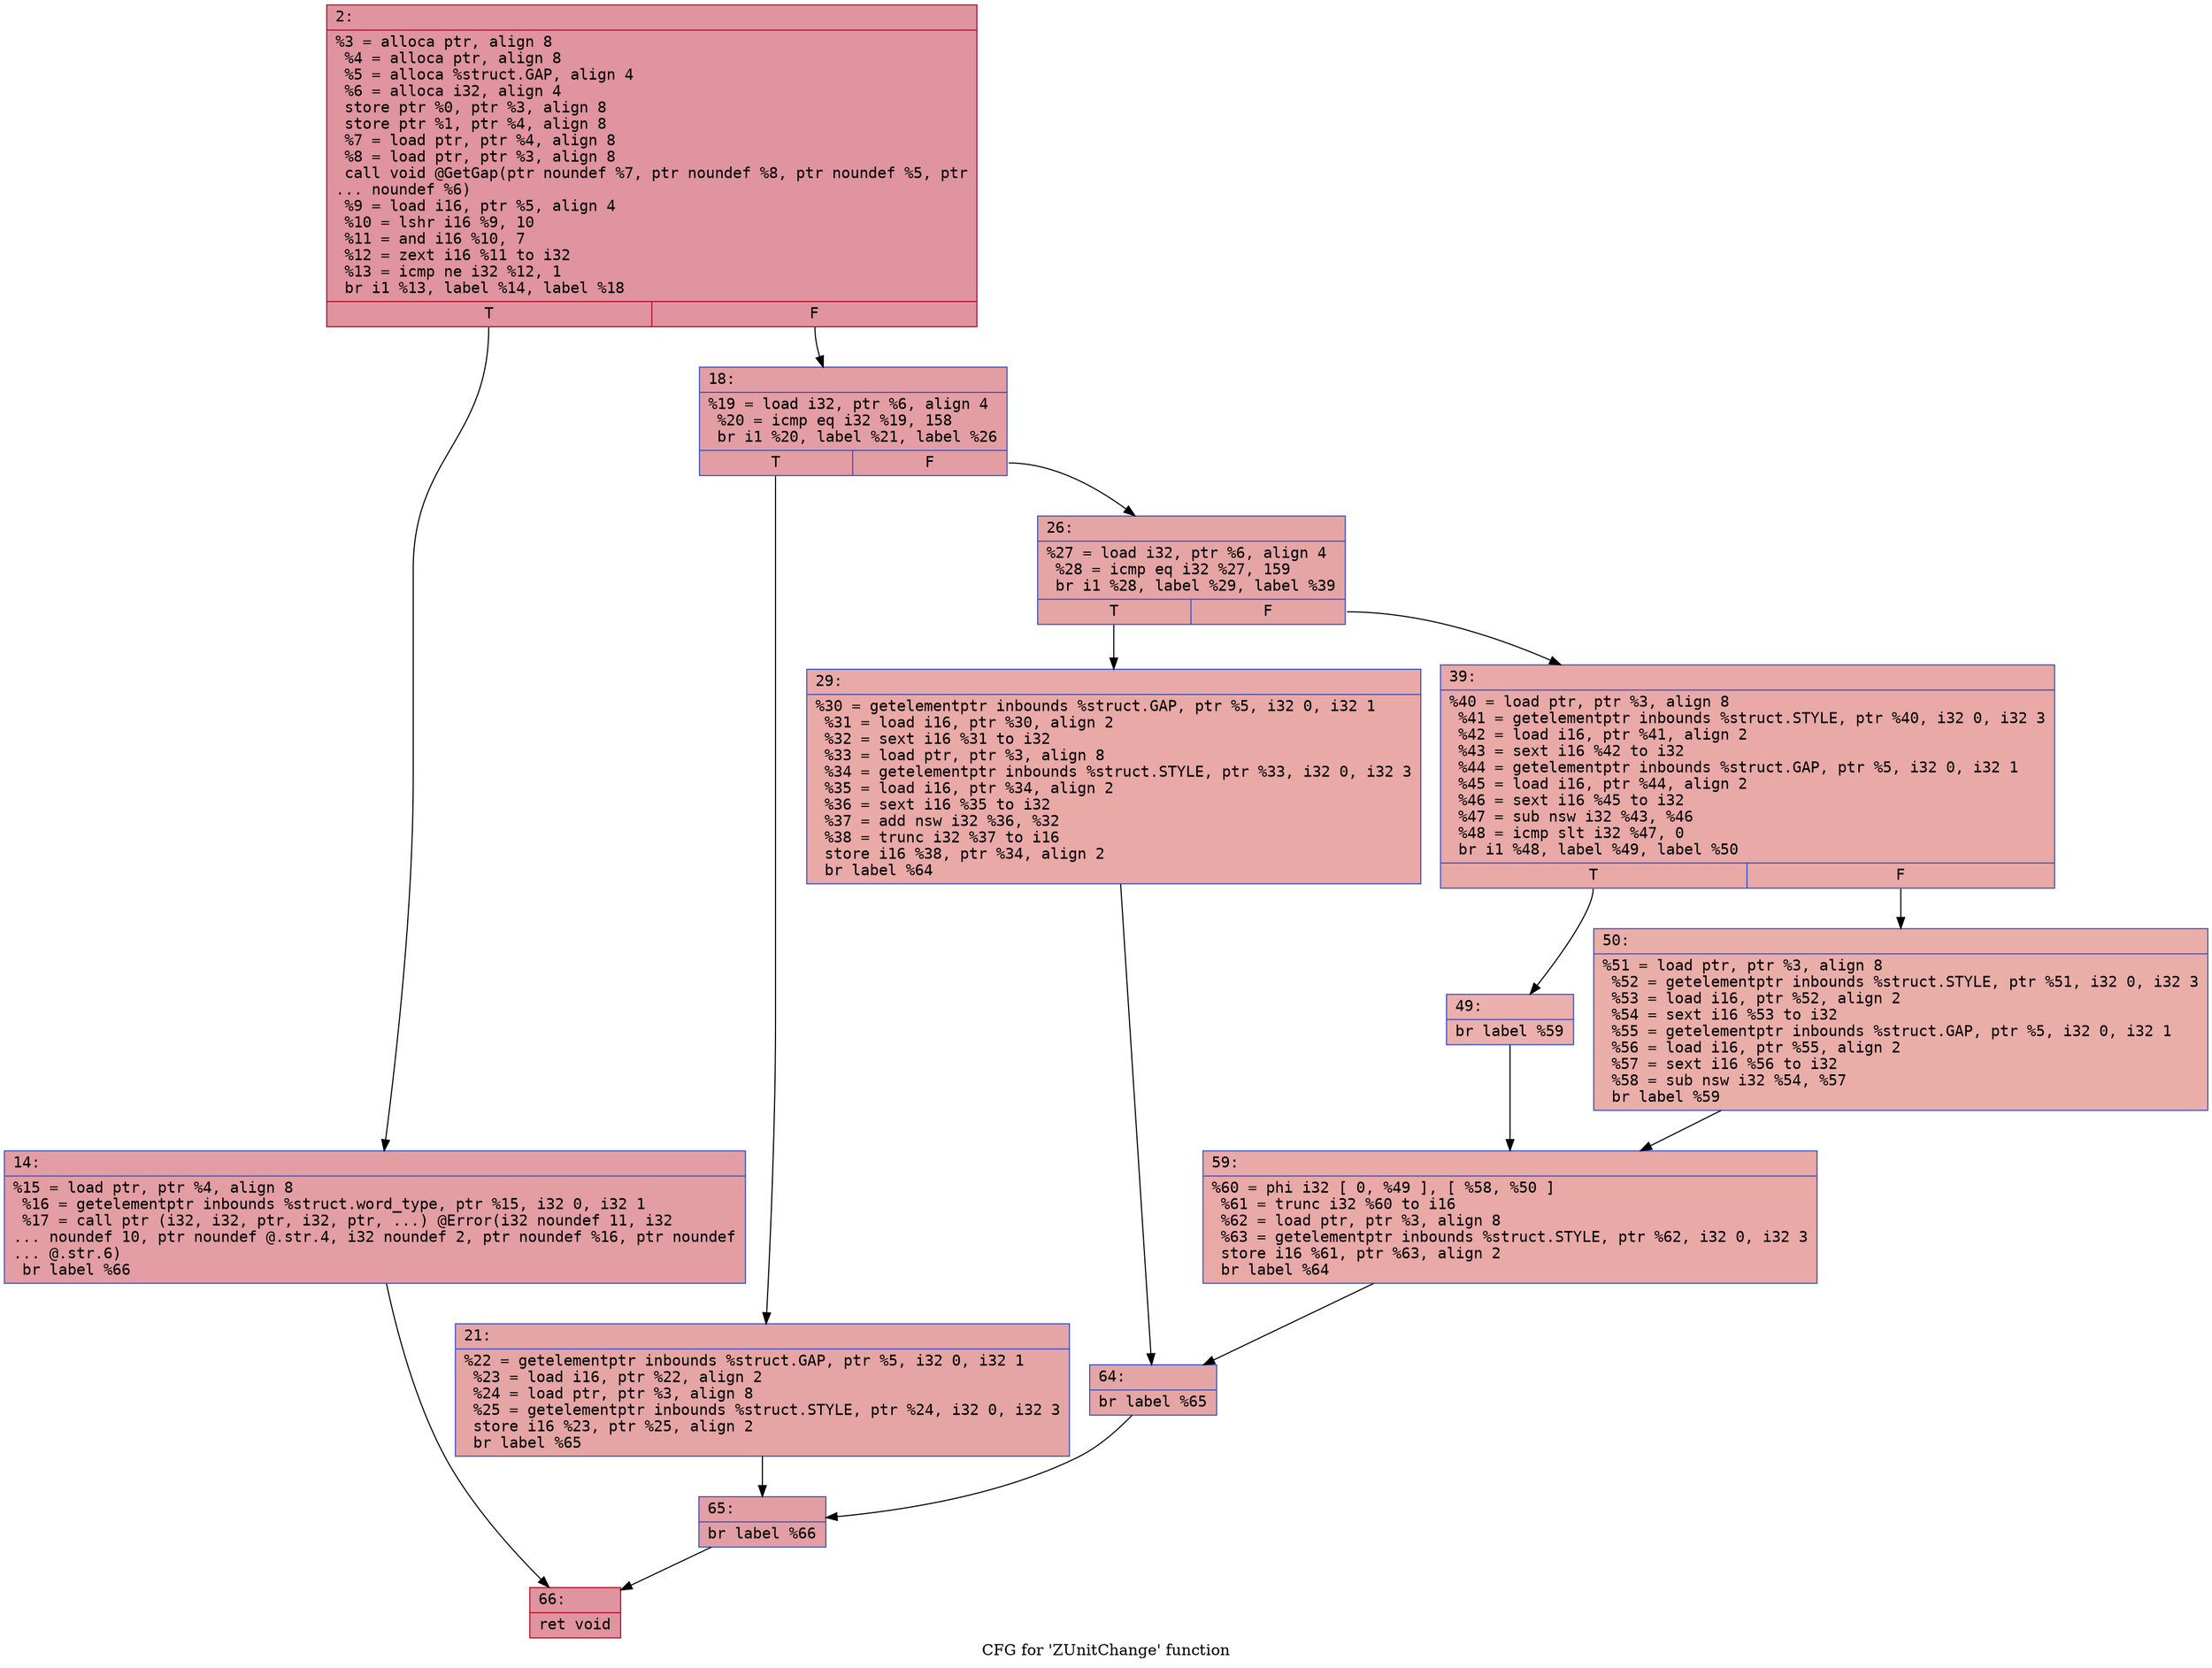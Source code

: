 digraph "CFG for 'ZUnitChange' function" {
	label="CFG for 'ZUnitChange' function";

	Node0x600002141770 [shape=record,color="#b70d28ff", style=filled, fillcolor="#b70d2870" fontname="Courier",label="{2:\l|  %3 = alloca ptr, align 8\l  %4 = alloca ptr, align 8\l  %5 = alloca %struct.GAP, align 4\l  %6 = alloca i32, align 4\l  store ptr %0, ptr %3, align 8\l  store ptr %1, ptr %4, align 8\l  %7 = load ptr, ptr %4, align 8\l  %8 = load ptr, ptr %3, align 8\l  call void @GetGap(ptr noundef %7, ptr noundef %8, ptr noundef %5, ptr\l... noundef %6)\l  %9 = load i16, ptr %5, align 4\l  %10 = lshr i16 %9, 10\l  %11 = and i16 %10, 7\l  %12 = zext i16 %11 to i32\l  %13 = icmp ne i32 %12, 1\l  br i1 %13, label %14, label %18\l|{<s0>T|<s1>F}}"];
	Node0x600002141770:s0 -> Node0x600002141810[tooltip="2 -> 14\nProbability 50.00%" ];
	Node0x600002141770:s1 -> Node0x600002141860[tooltip="2 -> 18\nProbability 50.00%" ];
	Node0x600002141810 [shape=record,color="#3d50c3ff", style=filled, fillcolor="#be242e70" fontname="Courier",label="{14:\l|  %15 = load ptr, ptr %4, align 8\l  %16 = getelementptr inbounds %struct.word_type, ptr %15, i32 0, i32 1\l  %17 = call ptr (i32, i32, ptr, i32, ptr, ...) @Error(i32 noundef 11, i32\l... noundef 10, ptr noundef @.str.4, i32 noundef 2, ptr noundef %16, ptr noundef\l... @.str.6)\l  br label %66\l}"];
	Node0x600002141810 -> Node0x600002141b80[tooltip="14 -> 66\nProbability 100.00%" ];
	Node0x600002141860 [shape=record,color="#3d50c3ff", style=filled, fillcolor="#be242e70" fontname="Courier",label="{18:\l|  %19 = load i32, ptr %6, align 4\l  %20 = icmp eq i32 %19, 158\l  br i1 %20, label %21, label %26\l|{<s0>T|<s1>F}}"];
	Node0x600002141860:s0 -> Node0x6000021418b0[tooltip="18 -> 21\nProbability 50.00%" ];
	Node0x600002141860:s1 -> Node0x600002141900[tooltip="18 -> 26\nProbability 50.00%" ];
	Node0x6000021418b0 [shape=record,color="#3d50c3ff", style=filled, fillcolor="#c5333470" fontname="Courier",label="{21:\l|  %22 = getelementptr inbounds %struct.GAP, ptr %5, i32 0, i32 1\l  %23 = load i16, ptr %22, align 2\l  %24 = load ptr, ptr %3, align 8\l  %25 = getelementptr inbounds %struct.STYLE, ptr %24, i32 0, i32 3\l  store i16 %23, ptr %25, align 2\l  br label %65\l}"];
	Node0x6000021418b0 -> Node0x600002141b30[tooltip="21 -> 65\nProbability 100.00%" ];
	Node0x600002141900 [shape=record,color="#3d50c3ff", style=filled, fillcolor="#c5333470" fontname="Courier",label="{26:\l|  %27 = load i32, ptr %6, align 4\l  %28 = icmp eq i32 %27, 159\l  br i1 %28, label %29, label %39\l|{<s0>T|<s1>F}}"];
	Node0x600002141900:s0 -> Node0x600002141950[tooltip="26 -> 29\nProbability 50.00%" ];
	Node0x600002141900:s1 -> Node0x6000021419a0[tooltip="26 -> 39\nProbability 50.00%" ];
	Node0x600002141950 [shape=record,color="#3d50c3ff", style=filled, fillcolor="#ca3b3770" fontname="Courier",label="{29:\l|  %30 = getelementptr inbounds %struct.GAP, ptr %5, i32 0, i32 1\l  %31 = load i16, ptr %30, align 2\l  %32 = sext i16 %31 to i32\l  %33 = load ptr, ptr %3, align 8\l  %34 = getelementptr inbounds %struct.STYLE, ptr %33, i32 0, i32 3\l  %35 = load i16, ptr %34, align 2\l  %36 = sext i16 %35 to i32\l  %37 = add nsw i32 %36, %32\l  %38 = trunc i32 %37 to i16\l  store i16 %38, ptr %34, align 2\l  br label %64\l}"];
	Node0x600002141950 -> Node0x600002141ae0[tooltip="29 -> 64\nProbability 100.00%" ];
	Node0x6000021419a0 [shape=record,color="#3d50c3ff", style=filled, fillcolor="#ca3b3770" fontname="Courier",label="{39:\l|  %40 = load ptr, ptr %3, align 8\l  %41 = getelementptr inbounds %struct.STYLE, ptr %40, i32 0, i32 3\l  %42 = load i16, ptr %41, align 2\l  %43 = sext i16 %42 to i32\l  %44 = getelementptr inbounds %struct.GAP, ptr %5, i32 0, i32 1\l  %45 = load i16, ptr %44, align 2\l  %46 = sext i16 %45 to i32\l  %47 = sub nsw i32 %43, %46\l  %48 = icmp slt i32 %47, 0\l  br i1 %48, label %49, label %50\l|{<s0>T|<s1>F}}"];
	Node0x6000021419a0:s0 -> Node0x6000021419f0[tooltip="39 -> 49\nProbability 37.50%" ];
	Node0x6000021419a0:s1 -> Node0x600002141a40[tooltip="39 -> 50\nProbability 62.50%" ];
	Node0x6000021419f0 [shape=record,color="#3d50c3ff", style=filled, fillcolor="#d24b4070" fontname="Courier",label="{49:\l|  br label %59\l}"];
	Node0x6000021419f0 -> Node0x600002141a90[tooltip="49 -> 59\nProbability 100.00%" ];
	Node0x600002141a40 [shape=record,color="#3d50c3ff", style=filled, fillcolor="#d0473d70" fontname="Courier",label="{50:\l|  %51 = load ptr, ptr %3, align 8\l  %52 = getelementptr inbounds %struct.STYLE, ptr %51, i32 0, i32 3\l  %53 = load i16, ptr %52, align 2\l  %54 = sext i16 %53 to i32\l  %55 = getelementptr inbounds %struct.GAP, ptr %5, i32 0, i32 1\l  %56 = load i16, ptr %55, align 2\l  %57 = sext i16 %56 to i32\l  %58 = sub nsw i32 %54, %57\l  br label %59\l}"];
	Node0x600002141a40 -> Node0x600002141a90[tooltip="50 -> 59\nProbability 100.00%" ];
	Node0x600002141a90 [shape=record,color="#3d50c3ff", style=filled, fillcolor="#ca3b3770" fontname="Courier",label="{59:\l|  %60 = phi i32 [ 0, %49 ], [ %58, %50 ]\l  %61 = trunc i32 %60 to i16\l  %62 = load ptr, ptr %3, align 8\l  %63 = getelementptr inbounds %struct.STYLE, ptr %62, i32 0, i32 3\l  store i16 %61, ptr %63, align 2\l  br label %64\l}"];
	Node0x600002141a90 -> Node0x600002141ae0[tooltip="59 -> 64\nProbability 100.00%" ];
	Node0x600002141ae0 [shape=record,color="#3d50c3ff", style=filled, fillcolor="#c5333470" fontname="Courier",label="{64:\l|  br label %65\l}"];
	Node0x600002141ae0 -> Node0x600002141b30[tooltip="64 -> 65\nProbability 100.00%" ];
	Node0x600002141b30 [shape=record,color="#3d50c3ff", style=filled, fillcolor="#be242e70" fontname="Courier",label="{65:\l|  br label %66\l}"];
	Node0x600002141b30 -> Node0x600002141b80[tooltip="65 -> 66\nProbability 100.00%" ];
	Node0x600002141b80 [shape=record,color="#b70d28ff", style=filled, fillcolor="#b70d2870" fontname="Courier",label="{66:\l|  ret void\l}"];
}
